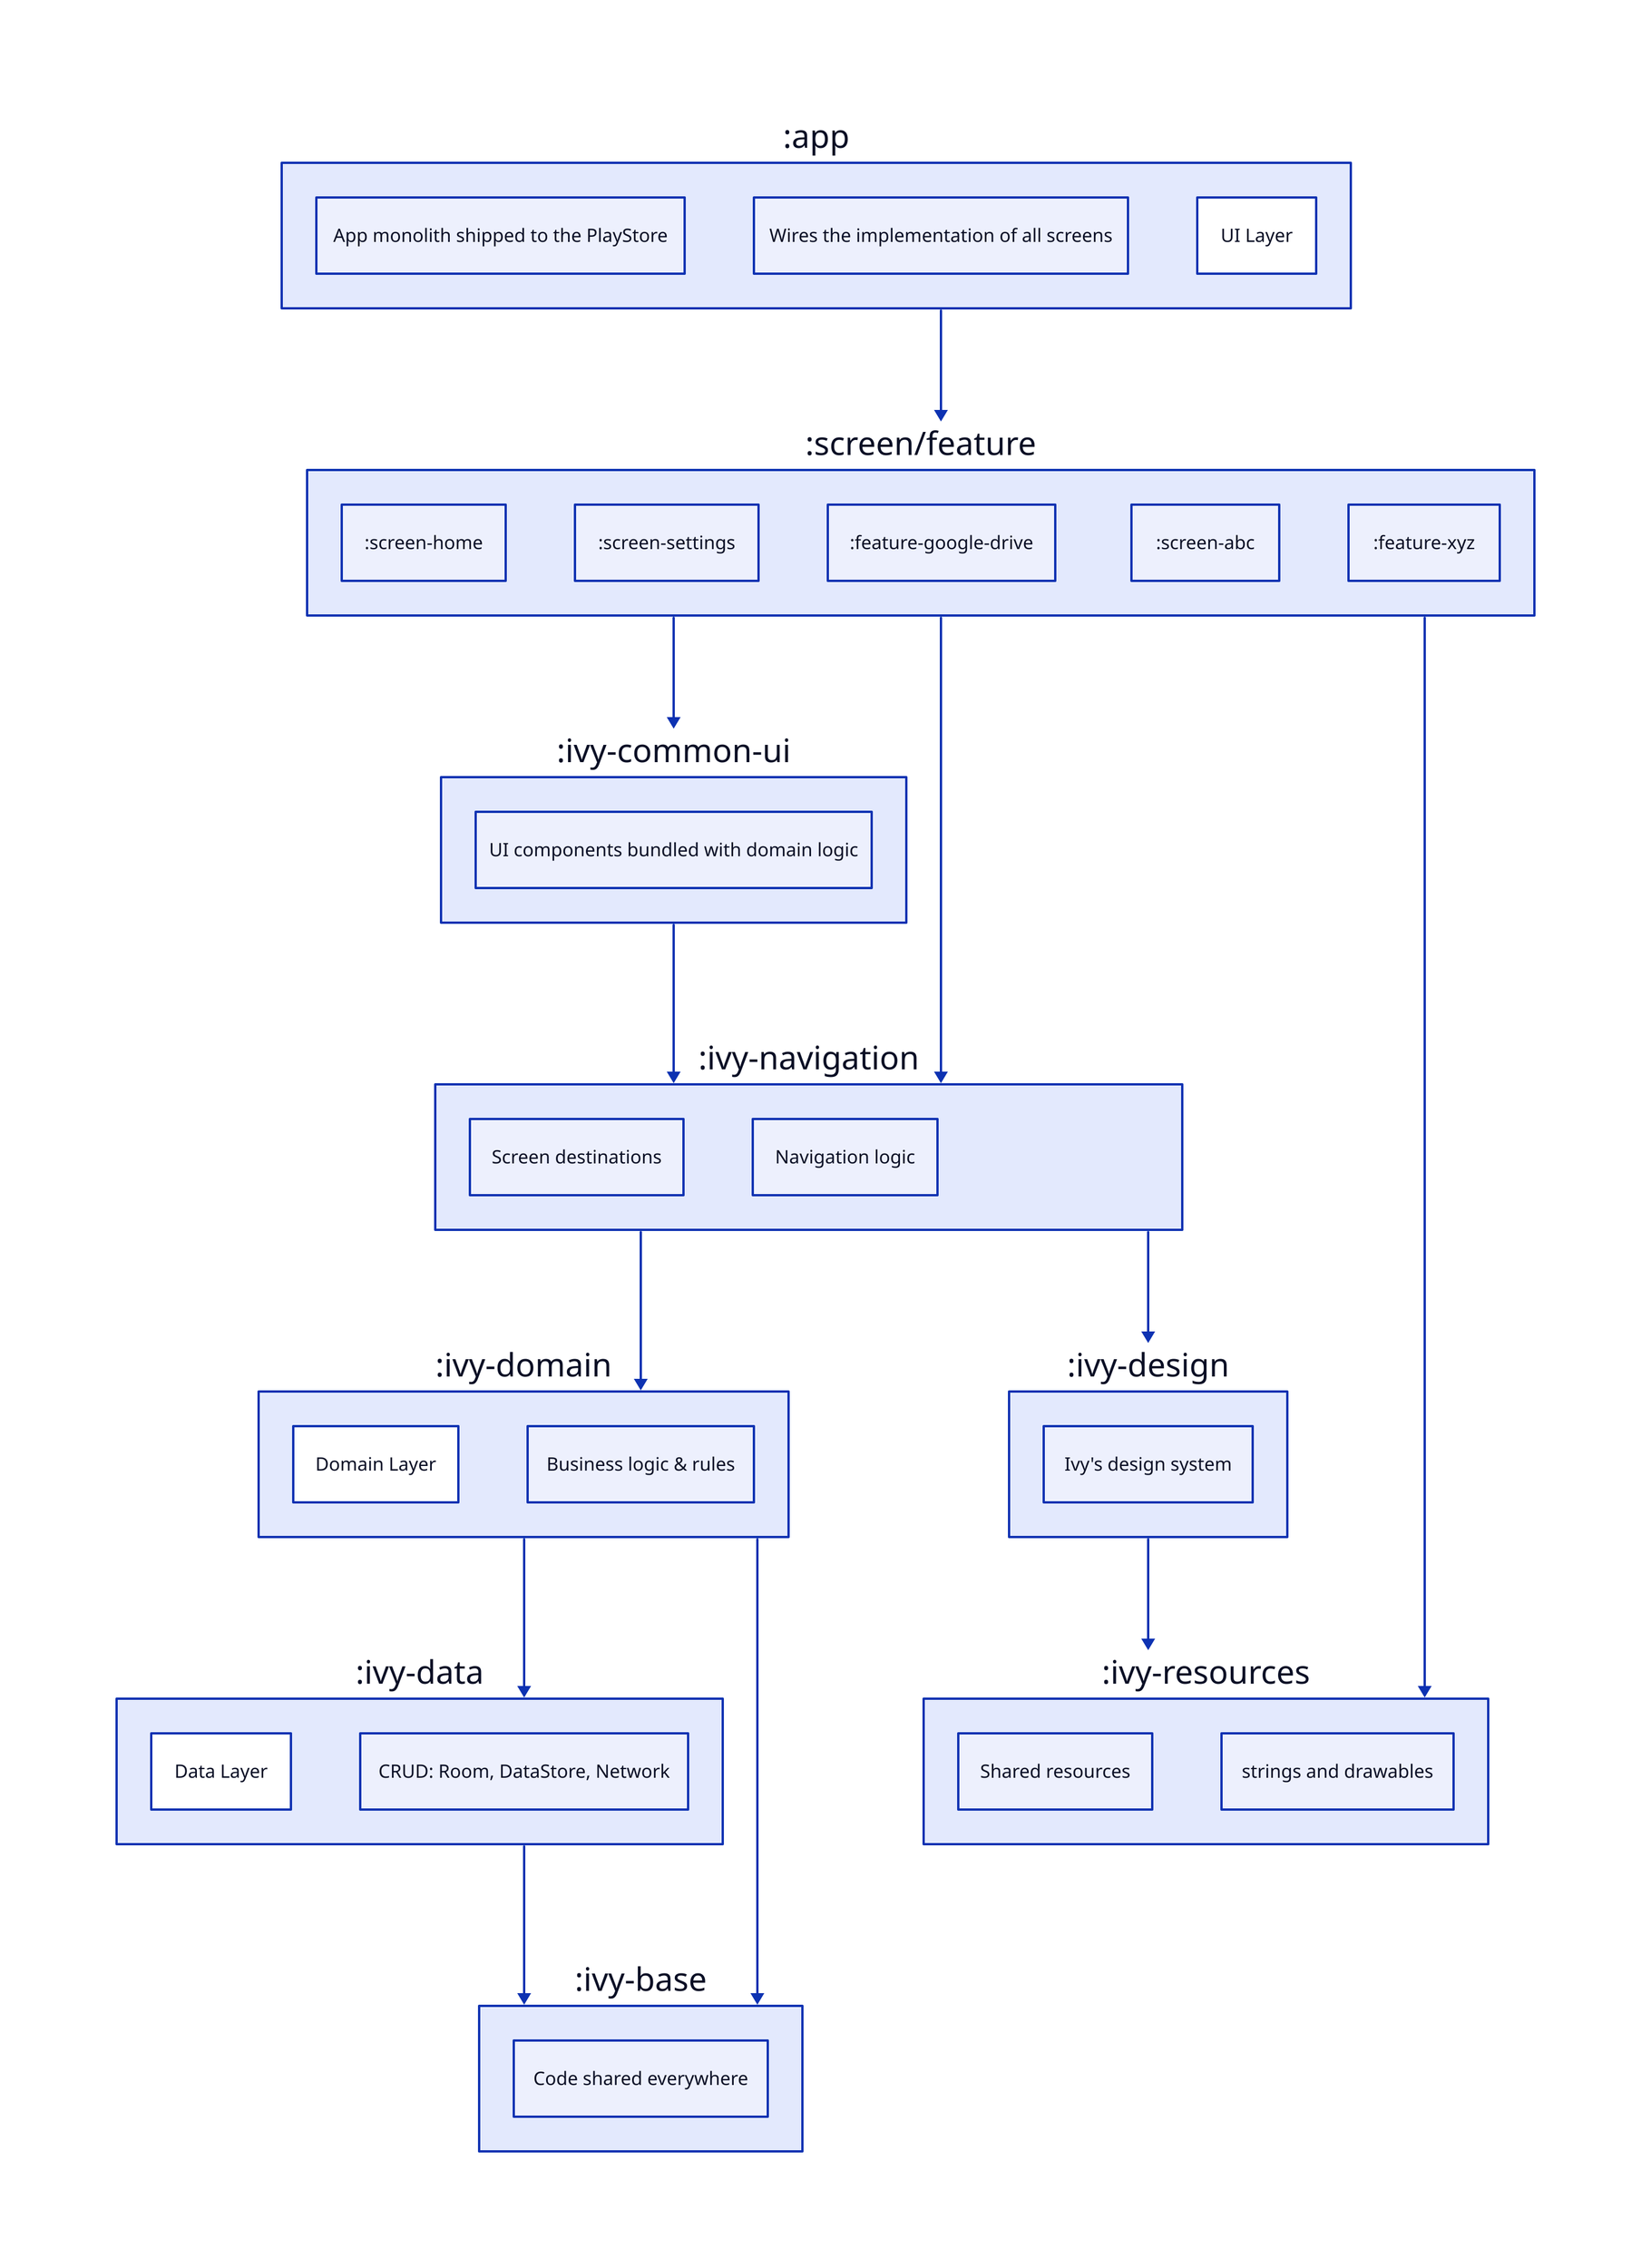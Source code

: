 ivy-res: ":ivy-resources" {
  "Shared resources"
  "strings and drawables"
}
ivy-base: ":ivy-base" {
  "Code shared everywhere"
}
ivy-data: ":ivy-data" {
  "Data Layer" {
    style {
      fill: white
    }
  }
  "CRUD: Room, DataStore, Network"
}
ivy-domain: ":ivy-domain" {
  "Domain Layer" {
    style {
      fill: white
    }
  }
  "Business logic & rules"
}
ivy-common-ui: ":ivy-common-ui" {
  "UI components bundled with domain logic"
}
ivy-nav: ":ivy-navigation" {
  "Screen destinations"
  "Navigation logic"
}
ivy-design: ":ivy-design" {
  "Ivy's design system"
}
screens: ":screen/feature" {
  ":screen-home"
  ":screen-settings"
  ":feature-google-drive"
  ":screen-abc"
  ":feature-xyz"
}
app: ":app" {
  "App monolith shipped to the PlayStore"
  "Wires the implementation of all screens"
  "UI Layer" {
    style {
      fill: white
    }
  }
}

ivy-data -> ivy-base
ivy-domain -> ivy-data
ivy-domain -> ivy-base

ivy-design -> ivy-res
ivy-nav -> ivy-domain
ivy-nav -> ivy-design

ivy-common-ui -> ivy-nav

screens -> ivy-common-ui
screens -> ivy-nav
screens -> ivy-res

app -> screens
